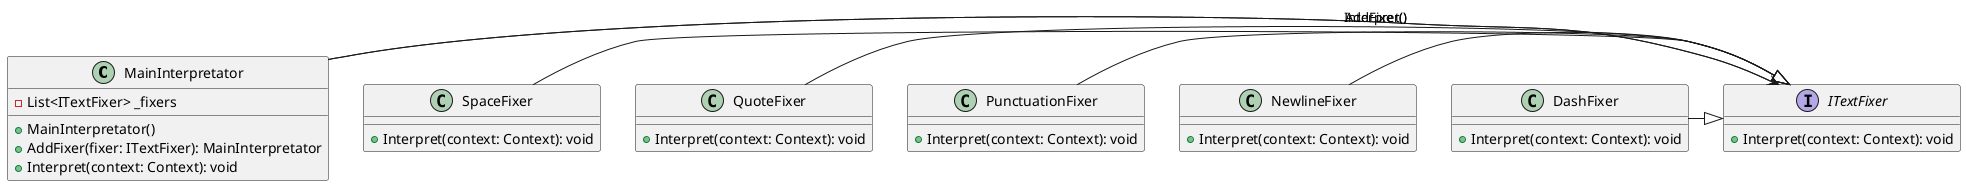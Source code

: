 @startuml
' Описание классов и интерфейса
class MainInterpretator {
    - List<ITextFixer> _fixers
    + MainInterpretator()
    + AddFixer(fixer: ITextFixer): MainInterpretator
    + Interpret(context: Context): void
}

class SpaceFixer {
    + Interpret(context: Context): void
}

class QuoteFixer {
    + Interpret(context: Context): void
}

class PunctuationFixer {
    + Interpret(context: Context): void
}

class NewlineFixer {
    + Interpret(context: Context): void
}

interface ITextFixer {
    + Interpret(context: Context): void
}

class DashFixer {
    + Interpret(context: Context): void
}

' Связи между объектами
MainInterpretator -> ITextFixer : AddFixer()
MainInterpretator -> ITextFixer : Interpret()

' Отношения наследования
SpaceFixer -|> ITextFixer
QuoteFixer -|> ITextFixer
PunctuationFixer -|> ITextFixer
NewlineFixer -|> ITextFixer
DashFixer -|> ITextFixer

@enduml

